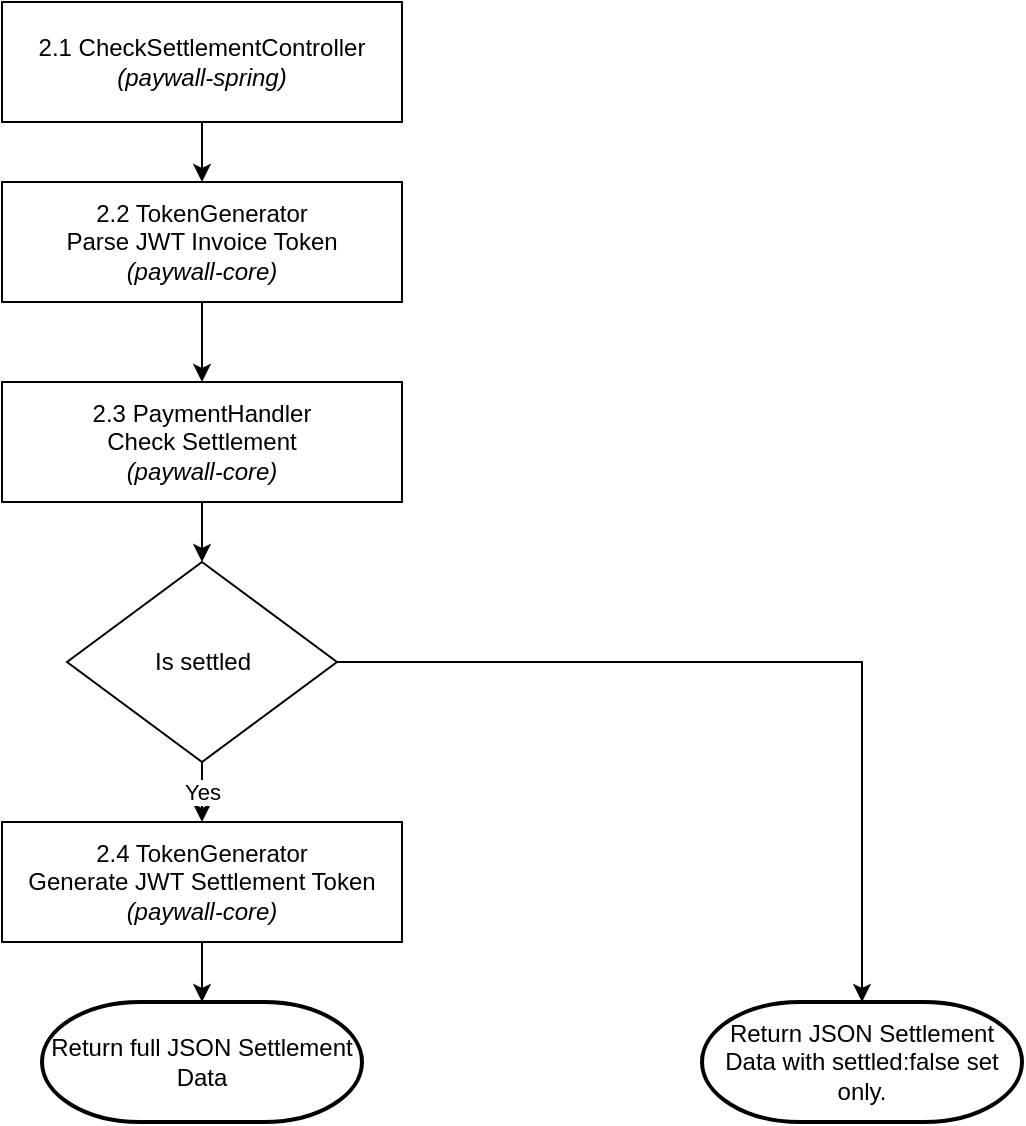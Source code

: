 <mxfile version="10.9.0"><diagram id="FdF2G2K25E4jzsbo5ANb" name="Page-1"><mxGraphModel dx="1279" dy="604" grid="1" gridSize="10" guides="1" tooltips="1" connect="1" arrows="1" fold="1" page="1" pageScale="1" pageWidth="827" pageHeight="1169" math="0" shadow="0"><root><mxCell id="0"/><mxCell id="1" parent="0"/><mxCell id="y2bu-Vy299ATW21ok_JT-10" style="edgeStyle=orthogonalEdgeStyle;rounded=0;orthogonalLoop=1;jettySize=auto;html=1;exitX=0.5;exitY=1;exitDx=0;exitDy=0;entryX=0.5;entryY=0;entryDx=0;entryDy=0;" edge="1" parent="1" source="y2bu-Vy299ATW21ok_JT-1" target="y2bu-Vy299ATW21ok_JT-4"><mxGeometry relative="1" as="geometry"/></mxCell><mxCell id="y2bu-Vy299ATW21ok_JT-1" value="2.3 PaymentHandler&lt;br&gt;Check Settlement&lt;br&gt;&lt;i&gt;(paywall-core)&lt;/i&gt;&lt;br&gt;" style="rounded=0;whiteSpace=wrap;html=1;" vertex="1" parent="1"><mxGeometry x="240" y="230" width="200" height="60" as="geometry"/></mxCell><mxCell id="y2bu-Vy299ATW21ok_JT-13" style="edgeStyle=orthogonalEdgeStyle;rounded=0;orthogonalLoop=1;jettySize=auto;html=1;exitX=0.5;exitY=1;exitDx=0;exitDy=0;entryX=0.5;entryY=0;entryDx=0;entryDy=0;entryPerimeter=0;" edge="1" parent="1" source="y2bu-Vy299ATW21ok_JT-2" target="y2bu-Vy299ATW21ok_JT-12"><mxGeometry relative="1" as="geometry"/></mxCell><mxCell id="y2bu-Vy299ATW21ok_JT-2" value="2.4 TokenGenerator&lt;br&gt;Generate JWT Settlement Token&lt;br&gt;&lt;i&gt;(paywall-core)&lt;/i&gt;&lt;br&gt;" style="rounded=0;whiteSpace=wrap;html=1;" vertex="1" parent="1"><mxGeometry x="240" y="450" width="200" height="60" as="geometry"/></mxCell><mxCell id="y2bu-Vy299ATW21ok_JT-11" value="Yes" style="edgeStyle=orthogonalEdgeStyle;rounded=0;orthogonalLoop=1;jettySize=auto;html=1;exitX=0.5;exitY=1;exitDx=0;exitDy=0;entryX=0.5;entryY=0;entryDx=0;entryDy=0;" edge="1" parent="1" source="y2bu-Vy299ATW21ok_JT-4" target="y2bu-Vy299ATW21ok_JT-2"><mxGeometry relative="1" as="geometry"/></mxCell><mxCell id="y2bu-Vy299ATW21ok_JT-15" style="edgeStyle=orthogonalEdgeStyle;rounded=0;orthogonalLoop=1;jettySize=auto;html=1;exitX=1;exitY=0.5;exitDx=0;exitDy=0;entryX=0.5;entryY=0;entryDx=0;entryDy=0;entryPerimeter=0;" edge="1" parent="1" source="y2bu-Vy299ATW21ok_JT-4" target="y2bu-Vy299ATW21ok_JT-14"><mxGeometry relative="1" as="geometry"/></mxCell><mxCell id="y2bu-Vy299ATW21ok_JT-4" value="Is settled" style="rhombus;whiteSpace=wrap;html=1;" vertex="1" parent="1"><mxGeometry x="272.5" y="320" width="135" height="100" as="geometry"/></mxCell><mxCell id="y2bu-Vy299ATW21ok_JT-7" style="edgeStyle=orthogonalEdgeStyle;rounded=0;orthogonalLoop=1;jettySize=auto;html=1;exitX=0.5;exitY=1;exitDx=0;exitDy=0;" edge="1" parent="1" source="y2bu-Vy299ATW21ok_JT-5" target="y2bu-Vy299ATW21ok_JT-6"><mxGeometry relative="1" as="geometry"/></mxCell><mxCell id="y2bu-Vy299ATW21ok_JT-5" value="2.1 CheckSettlementController&lt;br&gt;&lt;i&gt;(paywall-spring)&lt;/i&gt;&lt;br&gt;" style="rounded=0;whiteSpace=wrap;html=1;" vertex="1" parent="1"><mxGeometry x="240" y="40" width="200" height="60" as="geometry"/></mxCell><mxCell id="y2bu-Vy299ATW21ok_JT-8" style="edgeStyle=orthogonalEdgeStyle;rounded=0;orthogonalLoop=1;jettySize=auto;html=1;exitX=0.5;exitY=1;exitDx=0;exitDy=0;entryX=0.5;entryY=0;entryDx=0;entryDy=0;" edge="1" parent="1" source="y2bu-Vy299ATW21ok_JT-6" target="y2bu-Vy299ATW21ok_JT-1"><mxGeometry relative="1" as="geometry"/></mxCell><mxCell id="y2bu-Vy299ATW21ok_JT-6" value="2.2 TokenGenerator&lt;br&gt;Parse JWT Invoice Token&lt;br&gt;&lt;i&gt;(paywall-core)&lt;/i&gt;&lt;br&gt;" style="rounded=0;whiteSpace=wrap;html=1;" vertex="1" parent="1"><mxGeometry x="240" y="130" width="200" height="60" as="geometry"/></mxCell><mxCell id="y2bu-Vy299ATW21ok_JT-12" value="Return full JSON Settlement Data" style="strokeWidth=2;html=1;shape=mxgraph.flowchart.terminator;whiteSpace=wrap;" vertex="1" parent="1"><mxGeometry x="260" y="540" width="160" height="60" as="geometry"/></mxCell><mxCell id="y2bu-Vy299ATW21ok_JT-14" value="Return JSON Settlement Data with settled:false set only." style="strokeWidth=2;html=1;shape=mxgraph.flowchart.terminator;whiteSpace=wrap;" vertex="1" parent="1"><mxGeometry x="590" y="540" width="160" height="60" as="geometry"/></mxCell></root></mxGraphModel></diagram></mxfile>